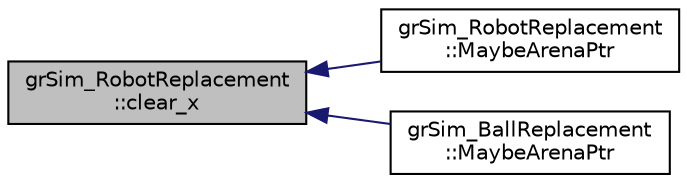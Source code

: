 digraph "grSim_RobotReplacement::clear_x"
{
 // INTERACTIVE_SVG=YES
  edge [fontname="Helvetica",fontsize="10",labelfontname="Helvetica",labelfontsize="10"];
  node [fontname="Helvetica",fontsize="10",shape=record];
  rankdir="LR";
  Node1 [label="grSim_RobotReplacement\l::clear_x",height=0.2,width=0.4,color="black", fillcolor="grey75", style="filled", fontcolor="black"];
  Node1 -> Node2 [dir="back",color="midnightblue",fontsize="10",style="solid",fontname="Helvetica"];
  Node2 [label="grSim_RobotReplacement\l::MaybeArenaPtr",height=0.2,width=0.4,color="black", fillcolor="white", style="filled",URL="$d5/da8/classgr_sim___robot_replacement.html#adb61fbcf4b911deb32b7ab76009294fe"];
  Node1 -> Node3 [dir="back",color="midnightblue",fontsize="10",style="solid",fontname="Helvetica"];
  Node3 [label="grSim_BallReplacement\l::MaybeArenaPtr",height=0.2,width=0.4,color="black", fillcolor="white", style="filled",URL="$d2/db1/classgr_sim___ball_replacement.html#ab63c8711711b9817d18ad5fd1d295535"];
}

